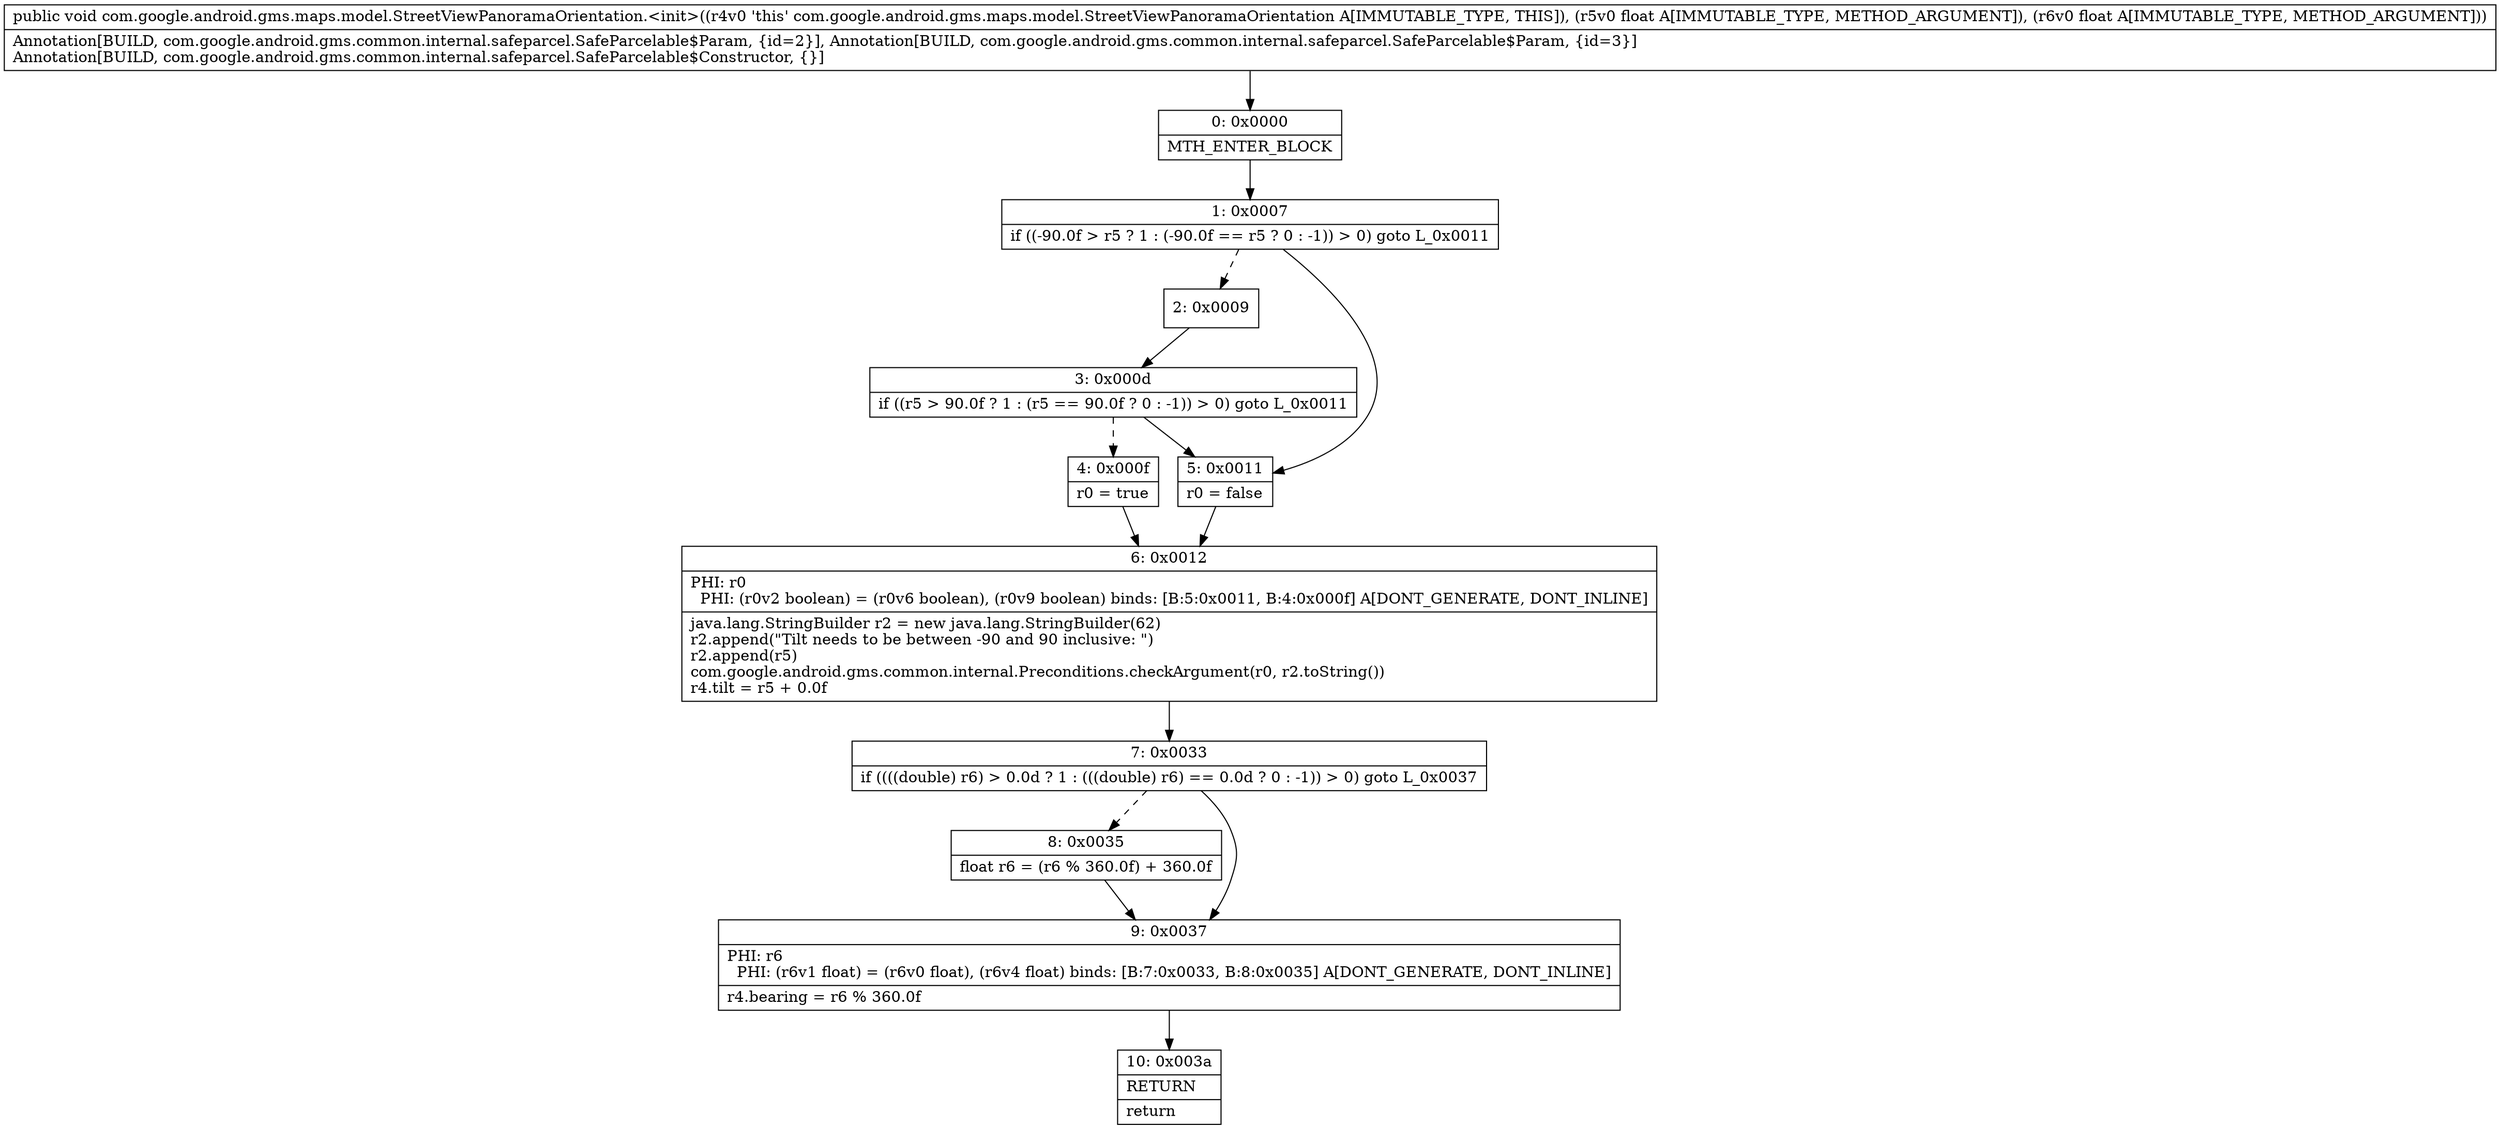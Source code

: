 digraph "CFG forcom.google.android.gms.maps.model.StreetViewPanoramaOrientation.\<init\>(FF)V" {
Node_0 [shape=record,label="{0\:\ 0x0000|MTH_ENTER_BLOCK\l}"];
Node_1 [shape=record,label="{1\:\ 0x0007|if ((\-90.0f \> r5 ? 1 : (\-90.0f == r5 ? 0 : \-1)) \> 0) goto L_0x0011\l}"];
Node_2 [shape=record,label="{2\:\ 0x0009}"];
Node_3 [shape=record,label="{3\:\ 0x000d|if ((r5 \> 90.0f ? 1 : (r5 == 90.0f ? 0 : \-1)) \> 0) goto L_0x0011\l}"];
Node_4 [shape=record,label="{4\:\ 0x000f|r0 = true\l}"];
Node_5 [shape=record,label="{5\:\ 0x0011|r0 = false\l}"];
Node_6 [shape=record,label="{6\:\ 0x0012|PHI: r0 \l  PHI: (r0v2 boolean) = (r0v6 boolean), (r0v9 boolean) binds: [B:5:0x0011, B:4:0x000f] A[DONT_GENERATE, DONT_INLINE]\l|java.lang.StringBuilder r2 = new java.lang.StringBuilder(62)\lr2.append(\"Tilt needs to be between \-90 and 90 inclusive: \")\lr2.append(r5)\lcom.google.android.gms.common.internal.Preconditions.checkArgument(r0, r2.toString())\lr4.tilt = r5 + 0.0f\l}"];
Node_7 [shape=record,label="{7\:\ 0x0033|if ((((double) r6) \> 0.0d ? 1 : (((double) r6) == 0.0d ? 0 : \-1)) \> 0) goto L_0x0037\l}"];
Node_8 [shape=record,label="{8\:\ 0x0035|float r6 = (r6 % 360.0f) + 360.0f\l}"];
Node_9 [shape=record,label="{9\:\ 0x0037|PHI: r6 \l  PHI: (r6v1 float) = (r6v0 float), (r6v4 float) binds: [B:7:0x0033, B:8:0x0035] A[DONT_GENERATE, DONT_INLINE]\l|r4.bearing = r6 % 360.0f\l}"];
Node_10 [shape=record,label="{10\:\ 0x003a|RETURN\l|return\l}"];
MethodNode[shape=record,label="{public void com.google.android.gms.maps.model.StreetViewPanoramaOrientation.\<init\>((r4v0 'this' com.google.android.gms.maps.model.StreetViewPanoramaOrientation A[IMMUTABLE_TYPE, THIS]), (r5v0 float A[IMMUTABLE_TYPE, METHOD_ARGUMENT]), (r6v0 float A[IMMUTABLE_TYPE, METHOD_ARGUMENT]))  | Annotation[BUILD, com.google.android.gms.common.internal.safeparcel.SafeParcelable$Param, \{id=2\}], Annotation[BUILD, com.google.android.gms.common.internal.safeparcel.SafeParcelable$Param, \{id=3\}]\lAnnotation[BUILD, com.google.android.gms.common.internal.safeparcel.SafeParcelable$Constructor, \{\}]\l}"];
MethodNode -> Node_0;
Node_0 -> Node_1;
Node_1 -> Node_2[style=dashed];
Node_1 -> Node_5;
Node_2 -> Node_3;
Node_3 -> Node_4[style=dashed];
Node_3 -> Node_5;
Node_4 -> Node_6;
Node_5 -> Node_6;
Node_6 -> Node_7;
Node_7 -> Node_8[style=dashed];
Node_7 -> Node_9;
Node_8 -> Node_9;
Node_9 -> Node_10;
}

